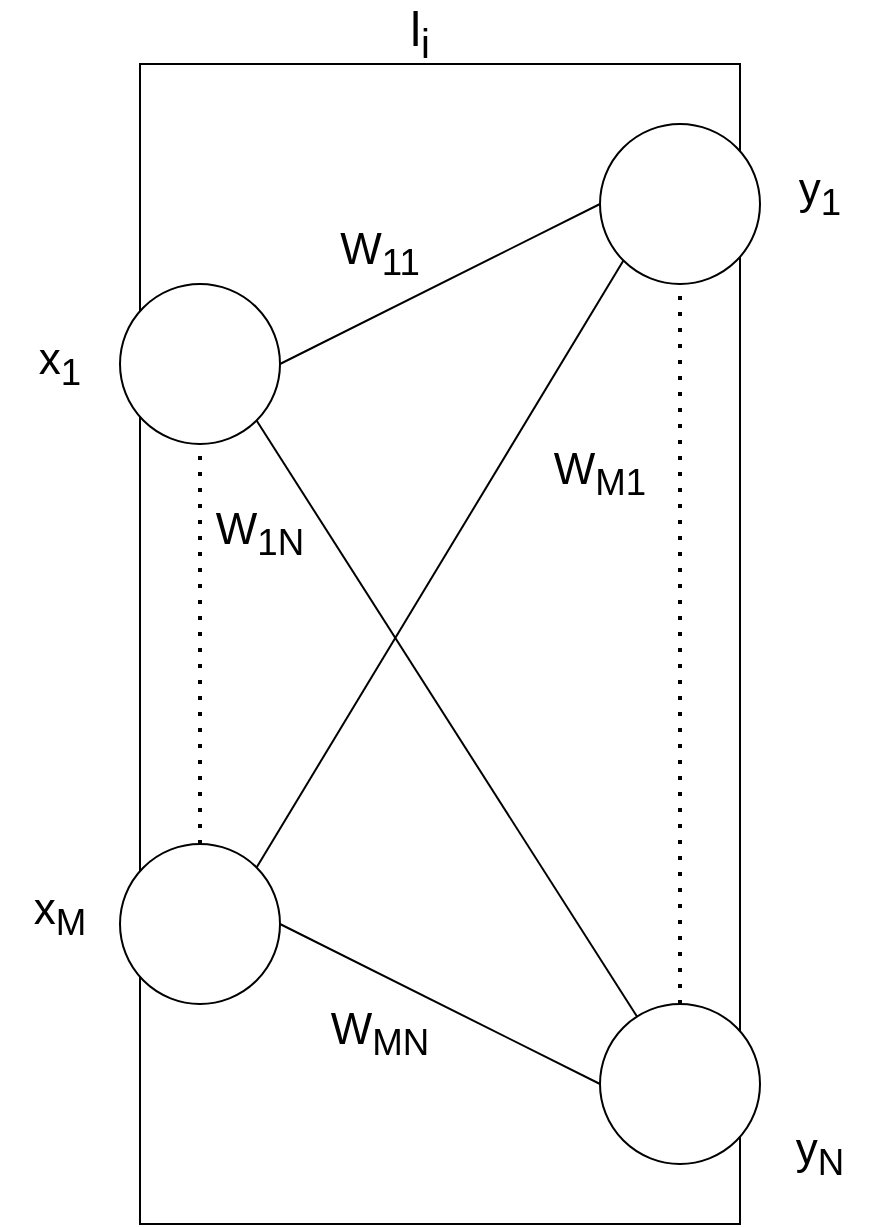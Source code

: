 <mxfile version="18.0.6" type="device" pages="5"><diagram id="LFa04qp_FiC6j4PVuj5S" name="linear-general"><mxGraphModel dx="1416" dy="877" grid="1" gridSize="10" guides="1" tooltips="1" connect="1" arrows="1" fold="1" page="1" pageScale="1" pageWidth="850" pageHeight="1100" math="0" shadow="0"><root><mxCell id="0"/><mxCell id="1" parent="0"/><mxCell id="bsgYcrmTWuUT4IXLjPHm-1" value="" style="rounded=0;whiteSpace=wrap;html=1;" parent="1" vertex="1"><mxGeometry x="210" y="50" width="300" height="580" as="geometry"/></mxCell><mxCell id="OtNhD646ooQ9BMrGXasN-1" value="" style="ellipse;whiteSpace=wrap;html=1;aspect=fixed;" parent="1" vertex="1"><mxGeometry x="200" y="160" width="80" height="80" as="geometry"/></mxCell><mxCell id="OtNhD646ooQ9BMrGXasN-2" value="" style="ellipse;whiteSpace=wrap;html=1;aspect=fixed;" parent="1" vertex="1"><mxGeometry x="200" y="440" width="80" height="80" as="geometry"/></mxCell><mxCell id="OtNhD646ooQ9BMrGXasN-3" value="" style="endArrow=none;dashed=1;html=1;dashPattern=1 3;strokeWidth=2;rounded=0;exitX=0.5;exitY=0;exitDx=0;exitDy=0;entryX=0.5;entryY=1;entryDx=0;entryDy=0;" parent="1" source="OtNhD646ooQ9BMrGXasN-2" target="OtNhD646ooQ9BMrGXasN-1" edge="1"><mxGeometry width="50" height="50" relative="1" as="geometry"><mxPoint x="400" y="440" as="sourcePoint"/><mxPoint x="450" y="390" as="targetPoint"/></mxGeometry></mxCell><mxCell id="OtNhD646ooQ9BMrGXasN-4" value="" style="ellipse;whiteSpace=wrap;html=1;aspect=fixed;" parent="1" vertex="1"><mxGeometry x="440" y="80" width="80" height="80" as="geometry"/></mxCell><mxCell id="OtNhD646ooQ9BMrGXasN-5" value="" style="ellipse;whiteSpace=wrap;html=1;aspect=fixed;" parent="1" vertex="1"><mxGeometry x="440" y="520" width="80" height="80" as="geometry"/></mxCell><mxCell id="OtNhD646ooQ9BMrGXasN-7" value="" style="endArrow=none;html=1;rounded=0;exitX=1;exitY=0.5;exitDx=0;exitDy=0;entryX=0;entryY=0.5;entryDx=0;entryDy=0;" parent="1" source="OtNhD646ooQ9BMrGXasN-2" target="OtNhD646ooQ9BMrGXasN-5" edge="1"><mxGeometry width="50" height="50" relative="1" as="geometry"><mxPoint x="400" y="440" as="sourcePoint"/><mxPoint x="450" y="390" as="targetPoint"/></mxGeometry></mxCell><mxCell id="OtNhD646ooQ9BMrGXasN-8" value="" style="endArrow=none;html=1;rounded=0;exitX=1;exitY=0.5;exitDx=0;exitDy=0;entryX=0;entryY=0.5;entryDx=0;entryDy=0;" parent="1" source="OtNhD646ooQ9BMrGXasN-1" target="OtNhD646ooQ9BMrGXasN-4" edge="1"><mxGeometry width="50" height="50" relative="1" as="geometry"><mxPoint x="400" y="440" as="sourcePoint"/><mxPoint x="450" y="390" as="targetPoint"/></mxGeometry></mxCell><mxCell id="OtNhD646ooQ9BMrGXasN-9" value="" style="endArrow=none;dashed=1;html=1;dashPattern=1 3;strokeWidth=2;rounded=0;entryX=0.5;entryY=1;entryDx=0;entryDy=0;" parent="1" source="OtNhD646ooQ9BMrGXasN-5" target="OtNhD646ooQ9BMrGXasN-4" edge="1"><mxGeometry width="50" height="50" relative="1" as="geometry"><mxPoint x="400" y="440" as="sourcePoint"/><mxPoint x="450" y="390" as="targetPoint"/></mxGeometry></mxCell><mxCell id="OtNhD646ooQ9BMrGXasN-10" value="" style="endArrow=none;html=1;rounded=0;exitX=1;exitY=1;exitDx=0;exitDy=0;" parent="1" source="OtNhD646ooQ9BMrGXasN-1" target="OtNhD646ooQ9BMrGXasN-5" edge="1"><mxGeometry width="50" height="50" relative="1" as="geometry"><mxPoint x="400" y="440" as="sourcePoint"/><mxPoint x="450" y="390" as="targetPoint"/></mxGeometry></mxCell><mxCell id="OtNhD646ooQ9BMrGXasN-11" value="" style="endArrow=none;html=1;rounded=0;exitX=1;exitY=0;exitDx=0;exitDy=0;entryX=0;entryY=1;entryDx=0;entryDy=0;" parent="1" source="OtNhD646ooQ9BMrGXasN-2" target="OtNhD646ooQ9BMrGXasN-4" edge="1"><mxGeometry width="50" height="50" relative="1" as="geometry"><mxPoint x="400" y="440" as="sourcePoint"/><mxPoint x="450" y="390" as="targetPoint"/></mxGeometry></mxCell><mxCell id="OtNhD646ooQ9BMrGXasN-12" value="&lt;font style=&quot;font-size: 22px;&quot;&gt;x&lt;sub&gt;M&lt;/sub&gt;&lt;/font&gt;" style="text;html=1;strokeColor=none;fillColor=none;align=center;verticalAlign=middle;whiteSpace=wrap;rounded=0;" parent="1" vertex="1"><mxGeometry x="140" y="460" width="60" height="30" as="geometry"/></mxCell><mxCell id="OtNhD646ooQ9BMrGXasN-13" value="&lt;font style=&quot;font-size: 22px;&quot;&gt;x&lt;sub&gt;1&lt;/sub&gt;&lt;/font&gt;" style="text;html=1;strokeColor=none;fillColor=none;align=center;verticalAlign=middle;whiteSpace=wrap;rounded=0;" parent="1" vertex="1"><mxGeometry x="140" y="185" width="60" height="30" as="geometry"/></mxCell><mxCell id="OtNhD646ooQ9BMrGXasN-14" value="&lt;font style=&quot;font-size: 22px;&quot;&gt;y&lt;sub&gt;1&lt;/sub&gt;&lt;/font&gt;" style="text;html=1;strokeColor=none;fillColor=none;align=center;verticalAlign=middle;whiteSpace=wrap;rounded=0;" parent="1" vertex="1"><mxGeometry x="520" y="100" width="60" height="30" as="geometry"/></mxCell><mxCell id="OtNhD646ooQ9BMrGXasN-15" value="&lt;font style=&quot;font-size: 22px;&quot;&gt;y&lt;sub&gt;N&lt;/sub&gt;&lt;/font&gt;" style="text;html=1;strokeColor=none;fillColor=none;align=center;verticalAlign=middle;whiteSpace=wrap;rounded=0;" parent="1" vertex="1"><mxGeometry x="520" y="580" width="60" height="30" as="geometry"/></mxCell><mxCell id="bsgYcrmTWuUT4IXLjPHm-2" value="&lt;font style=&quot;font-size: 24px;&quot;&gt;l&lt;sub&gt;i&lt;/sub&gt;&lt;/font&gt;" style="text;html=1;strokeColor=none;fillColor=none;align=center;verticalAlign=middle;whiteSpace=wrap;rounded=0;" parent="1" vertex="1"><mxGeometry x="320" y="20" width="60" height="30" as="geometry"/></mxCell><mxCell id="ri82qVE9AKZJJOz7OBq7-1" value="W&lt;sub&gt;11&lt;/sub&gt;" style="text;html=1;strokeColor=none;fillColor=none;align=center;verticalAlign=middle;whiteSpace=wrap;rounded=0;fontSize=22;" parent="1" vertex="1"><mxGeometry x="300" y="130" width="60" height="30" as="geometry"/></mxCell><mxCell id="ri82qVE9AKZJJOz7OBq7-2" value="W&lt;sub&gt;1N&lt;/sub&gt;" style="text;html=1;strokeColor=none;fillColor=none;align=center;verticalAlign=middle;whiteSpace=wrap;rounded=0;fontSize=22;" parent="1" vertex="1"><mxGeometry x="240" y="270" width="60" height="30" as="geometry"/></mxCell><mxCell id="ri82qVE9AKZJJOz7OBq7-3" value="W&lt;sub&gt;M1&lt;/sub&gt;" style="text;html=1;strokeColor=none;fillColor=none;align=center;verticalAlign=middle;whiteSpace=wrap;rounded=0;fontSize=22;" parent="1" vertex="1"><mxGeometry x="410" y="240" width="60" height="30" as="geometry"/></mxCell><mxCell id="ri82qVE9AKZJJOz7OBq7-4" value="W&lt;sub&gt;MN&lt;/sub&gt;" style="text;html=1;strokeColor=none;fillColor=none;align=center;verticalAlign=middle;whiteSpace=wrap;rounded=0;fontSize=22;" parent="1" vertex="1"><mxGeometry x="300" y="520" width="60" height="30" as="geometry"/></mxCell></root></mxGraphModel></diagram><diagram id="xBdJbeBLTYDpZyS7-MKE" name="linear-example"><mxGraphModel dx="1416" dy="877" grid="1" gridSize="10" guides="1" tooltips="1" connect="1" arrows="1" fold="1" page="1" pageScale="1" pageWidth="850" pageHeight="1100" math="0" shadow="0"><root><mxCell id="0"/><mxCell id="1" parent="0"/><mxCell id="CKGp4lFd0P3UQgF9lzMI-1" value="" style="rounded=0;whiteSpace=wrap;html=1;" parent="1" vertex="1"><mxGeometry x="210" y="50" width="300" height="580" as="geometry"/></mxCell><mxCell id="CKGp4lFd0P3UQgF9lzMI-2" value="" style="ellipse;whiteSpace=wrap;html=1;aspect=fixed;" parent="1" vertex="1"><mxGeometry x="200" y="160" width="80" height="80" as="geometry"/></mxCell><mxCell id="CKGp4lFd0P3UQgF9lzMI-3" value="" style="ellipse;whiteSpace=wrap;html=1;aspect=fixed;" parent="1" vertex="1"><mxGeometry x="200" y="440" width="80" height="80" as="geometry"/></mxCell><mxCell id="CKGp4lFd0P3UQgF9lzMI-5" value="" style="ellipse;whiteSpace=wrap;html=1;aspect=fixed;" parent="1" vertex="1"><mxGeometry x="440" y="80" width="80" height="80" as="geometry"/></mxCell><mxCell id="CKGp4lFd0P3UQgF9lzMI-6" value="" style="ellipse;whiteSpace=wrap;html=1;aspect=fixed;" parent="1" vertex="1"><mxGeometry x="440" y="520" width="80" height="80" as="geometry"/></mxCell><mxCell id="CKGp4lFd0P3UQgF9lzMI-7" value="" style="endArrow=none;html=1;rounded=0;exitX=1;exitY=0.5;exitDx=0;exitDy=0;entryX=0;entryY=0.5;entryDx=0;entryDy=0;" parent="1" source="CKGp4lFd0P3UQgF9lzMI-3" target="CKGp4lFd0P3UQgF9lzMI-6" edge="1"><mxGeometry width="50" height="50" relative="1" as="geometry"><mxPoint x="400" y="440" as="sourcePoint"/><mxPoint x="450" y="390" as="targetPoint"/></mxGeometry></mxCell><mxCell id="CKGp4lFd0P3UQgF9lzMI-8" value="" style="endArrow=none;html=1;rounded=0;exitX=1;exitY=0.5;exitDx=0;exitDy=0;entryX=0;entryY=0.5;entryDx=0;entryDy=0;" parent="1" source="CKGp4lFd0P3UQgF9lzMI-2" target="CKGp4lFd0P3UQgF9lzMI-5" edge="1"><mxGeometry width="50" height="50" relative="1" as="geometry"><mxPoint x="400" y="440" as="sourcePoint"/><mxPoint x="450" y="390" as="targetPoint"/></mxGeometry></mxCell><mxCell id="CKGp4lFd0P3UQgF9lzMI-10" value="" style="endArrow=none;html=1;rounded=0;exitX=1;exitY=1;exitDx=0;exitDy=0;" parent="1" source="CKGp4lFd0P3UQgF9lzMI-2" target="CKGp4lFd0P3UQgF9lzMI-6" edge="1"><mxGeometry width="50" height="50" relative="1" as="geometry"><mxPoint x="400" y="440" as="sourcePoint"/><mxPoint x="450" y="390" as="targetPoint"/></mxGeometry></mxCell><mxCell id="CKGp4lFd0P3UQgF9lzMI-11" value="" style="endArrow=none;html=1;rounded=0;exitX=1;exitY=0;exitDx=0;exitDy=0;entryX=0;entryY=1;entryDx=0;entryDy=0;" parent="1" source="CKGp4lFd0P3UQgF9lzMI-3" target="CKGp4lFd0P3UQgF9lzMI-5" edge="1"><mxGeometry width="50" height="50" relative="1" as="geometry"><mxPoint x="400" y="440" as="sourcePoint"/><mxPoint x="450" y="390" as="targetPoint"/></mxGeometry></mxCell><mxCell id="CKGp4lFd0P3UQgF9lzMI-12" value="&lt;font style=&quot;font-size: 22px;&quot;&gt;x&lt;sub&gt;3&lt;/sub&gt;&lt;/font&gt;" style="text;html=1;strokeColor=none;fillColor=none;align=center;verticalAlign=middle;whiteSpace=wrap;rounded=0;" parent="1" vertex="1"><mxGeometry x="140" y="460" width="60" height="30" as="geometry"/></mxCell><mxCell id="CKGp4lFd0P3UQgF9lzMI-13" value="&lt;font style=&quot;font-size: 22px;&quot;&gt;x&lt;sub&gt;1&lt;/sub&gt;&lt;/font&gt;" style="text;html=1;strokeColor=none;fillColor=none;align=center;verticalAlign=middle;whiteSpace=wrap;rounded=0;" parent="1" vertex="1"><mxGeometry x="140" y="185" width="60" height="30" as="geometry"/></mxCell><mxCell id="CKGp4lFd0P3UQgF9lzMI-14" value="&lt;font style=&quot;font-size: 22px;&quot;&gt;y&lt;sub&gt;1&lt;/sub&gt;&lt;/font&gt;" style="text;html=1;strokeColor=none;fillColor=none;align=center;verticalAlign=middle;whiteSpace=wrap;rounded=0;" parent="1" vertex="1"><mxGeometry x="520" y="100" width="60" height="30" as="geometry"/></mxCell><mxCell id="CKGp4lFd0P3UQgF9lzMI-15" value="&lt;font style=&quot;font-size: 22px;&quot;&gt;y&lt;sub&gt;4&lt;/sub&gt;&lt;/font&gt;" style="text;html=1;strokeColor=none;fillColor=none;align=center;verticalAlign=middle;whiteSpace=wrap;rounded=0;" parent="1" vertex="1"><mxGeometry x="520" y="540" width="60" height="30" as="geometry"/></mxCell><mxCell id="CKGp4lFd0P3UQgF9lzMI-16" value="&lt;font style=&quot;font-size: 24px;&quot;&gt;l&lt;sub&gt;i&lt;/sub&gt;&lt;/font&gt;" style="text;html=1;strokeColor=none;fillColor=none;align=center;verticalAlign=middle;whiteSpace=wrap;rounded=0;" parent="1" vertex="1"><mxGeometry x="320" y="20" width="60" height="30" as="geometry"/></mxCell><mxCell id="CKGp4lFd0P3UQgF9lzMI-17" value="" style="ellipse;whiteSpace=wrap;html=1;aspect=fixed;" parent="1" vertex="1"><mxGeometry x="440" y="230" width="80" height="80" as="geometry"/></mxCell><mxCell id="CKGp4lFd0P3UQgF9lzMI-18" value="" style="ellipse;whiteSpace=wrap;html=1;aspect=fixed;" parent="1" vertex="1"><mxGeometry x="440" y="380" width="80" height="80" as="geometry"/></mxCell><mxCell id="CKGp4lFd0P3UQgF9lzMI-19" value="" style="ellipse;whiteSpace=wrap;html=1;aspect=fixed;" parent="1" vertex="1"><mxGeometry x="200" y="300" width="80" height="80" as="geometry"/></mxCell><mxCell id="CKGp4lFd0P3UQgF9lzMI-20" value="" style="endArrow=none;html=1;rounded=0;entryX=0;entryY=0.5;entryDx=0;entryDy=0;exitX=0.963;exitY=0.688;exitDx=0;exitDy=0;exitPerimeter=0;" parent="1" source="CKGp4lFd0P3UQgF9lzMI-2" target="CKGp4lFd0P3UQgF9lzMI-18" edge="1"><mxGeometry width="50" height="50" relative="1" as="geometry"><mxPoint x="620" y="380" as="sourcePoint"/><mxPoint x="468.499" y="536.27" as="targetPoint"/></mxGeometry></mxCell><mxCell id="CKGp4lFd0P3UQgF9lzMI-21" value="" style="endArrow=none;html=1;rounded=0;entryX=0.05;entryY=0.3;entryDx=0;entryDy=0;exitX=1.013;exitY=0.638;exitDx=0;exitDy=0;exitPerimeter=0;entryPerimeter=0;" parent="1" source="CKGp4lFd0P3UQgF9lzMI-2" target="CKGp4lFd0P3UQgF9lzMI-17" edge="1"><mxGeometry width="50" height="50" relative="1" as="geometry"><mxPoint x="287.04" y="225.04" as="sourcePoint"/><mxPoint x="450" y="430" as="targetPoint"/></mxGeometry></mxCell><mxCell id="CKGp4lFd0P3UQgF9lzMI-23" value="" style="endArrow=none;html=1;rounded=0;fontSize=22;exitX=0.938;exitY=0.225;exitDx=0;exitDy=0;exitPerimeter=0;entryX=0;entryY=0.5;entryDx=0;entryDy=0;" parent="1" source="CKGp4lFd0P3UQgF9lzMI-19" target="CKGp4lFd0P3UQgF9lzMI-17" edge="1"><mxGeometry width="50" height="50" relative="1" as="geometry"><mxPoint x="400" y="470" as="sourcePoint"/><mxPoint x="450" y="420" as="targetPoint"/></mxGeometry></mxCell><mxCell id="CKGp4lFd0P3UQgF9lzMI-24" value="" style="endArrow=none;html=1;rounded=0;fontSize=22;exitX=0.788;exitY=0.063;exitDx=0;exitDy=0;exitPerimeter=0;entryX=0.013;entryY=0.725;entryDx=0;entryDy=0;entryPerimeter=0;" parent="1" source="CKGp4lFd0P3UQgF9lzMI-19" target="CKGp4lFd0P3UQgF9lzMI-5" edge="1"><mxGeometry width="50" height="50" relative="1" as="geometry"><mxPoint x="400" y="470" as="sourcePoint"/><mxPoint x="450" y="420" as="targetPoint"/></mxGeometry></mxCell><mxCell id="CKGp4lFd0P3UQgF9lzMI-25" value="" style="endArrow=none;html=1;rounded=0;fontSize=22;exitX=0.983;exitY=0.567;exitDx=0;exitDy=0;exitPerimeter=0;entryX=0.015;entryY=0.625;entryDx=0;entryDy=0;entryPerimeter=0;" parent="1" source="CKGp4lFd0P3UQgF9lzMI-19" target="CKGp4lFd0P3UQgF9lzMI-18" edge="1"><mxGeometry width="50" height="50" relative="1" as="geometry"><mxPoint x="420" y="340" as="sourcePoint"/><mxPoint x="470" y="290" as="targetPoint"/></mxGeometry></mxCell><mxCell id="CKGp4lFd0P3UQgF9lzMI-26" value="" style="endArrow=none;html=1;rounded=0;fontSize=22;exitX=1;exitY=1;exitDx=0;exitDy=0;entryX=0;entryY=0;entryDx=0;entryDy=0;" parent="1" source="CKGp4lFd0P3UQgF9lzMI-19" target="CKGp4lFd0P3UQgF9lzMI-6" edge="1"><mxGeometry width="50" height="50" relative="1" as="geometry"><mxPoint x="420" y="380" as="sourcePoint"/><mxPoint x="470" y="330" as="targetPoint"/></mxGeometry></mxCell><mxCell id="CKGp4lFd0P3UQgF9lzMI-27" value="" style="endArrow=none;html=1;rounded=0;fontSize=22;exitX=0.912;exitY=0.228;exitDx=0;exitDy=0;exitPerimeter=0;entryX=0.04;entryY=0.718;entryDx=0;entryDy=0;entryPerimeter=0;" parent="1" source="CKGp4lFd0P3UQgF9lzMI-3" target="CKGp4lFd0P3UQgF9lzMI-17" edge="1"><mxGeometry width="50" height="50" relative="1" as="geometry"><mxPoint x="420" y="380" as="sourcePoint"/><mxPoint x="470" y="330" as="targetPoint"/></mxGeometry></mxCell><mxCell id="CKGp4lFd0P3UQgF9lzMI-28" value="" style="endArrow=none;html=1;rounded=0;fontSize=22;exitX=0.976;exitY=0.362;exitDx=0;exitDy=0;exitPerimeter=0;entryX=0.053;entryY=0.76;entryDx=0;entryDy=0;entryPerimeter=0;" parent="1" source="CKGp4lFd0P3UQgF9lzMI-3" target="CKGp4lFd0P3UQgF9lzMI-18" edge="1"><mxGeometry width="50" height="50" relative="1" as="geometry"><mxPoint x="420" y="380" as="sourcePoint"/><mxPoint x="470" y="330" as="targetPoint"/></mxGeometry></mxCell><mxCell id="I3aUMYhnHxq_7zZLctxS-1" value="&lt;font style=&quot;font-size: 22px;&quot;&gt;x&lt;sub&gt;2&lt;/sub&gt;&lt;/font&gt;" style="text;html=1;strokeColor=none;fillColor=none;align=center;verticalAlign=middle;whiteSpace=wrap;rounded=0;" parent="1" vertex="1"><mxGeometry x="140" y="325" width="60" height="30" as="geometry"/></mxCell><mxCell id="I3aUMYhnHxq_7zZLctxS-2" value="&lt;font style=&quot;font-size: 22px;&quot;&gt;y&lt;sub&gt;2&lt;/sub&gt;&lt;/font&gt;" style="text;html=1;strokeColor=none;fillColor=none;align=center;verticalAlign=middle;whiteSpace=wrap;rounded=0;" parent="1" vertex="1"><mxGeometry x="520" y="255" width="60" height="30" as="geometry"/></mxCell><mxCell id="I3aUMYhnHxq_7zZLctxS-3" value="&lt;font style=&quot;font-size: 22px;&quot;&gt;y&lt;sub&gt;3&lt;/sub&gt;&lt;/font&gt;" style="text;html=1;strokeColor=none;fillColor=none;align=center;verticalAlign=middle;whiteSpace=wrap;rounded=0;" parent="1" vertex="1"><mxGeometry x="520" y="405" width="60" height="30" as="geometry"/></mxCell><mxCell id="x5yVaCF5Wi4T_wHSO71P-1" value="W&lt;sub&gt;11&lt;/sub&gt;" style="text;html=1;strokeColor=none;fillColor=none;align=center;verticalAlign=middle;whiteSpace=wrap;rounded=0;fontSize=22;" parent="1" vertex="1"><mxGeometry x="310" y="120" width="60" height="30" as="geometry"/></mxCell><mxCell id="x5yVaCF5Wi4T_wHSO71P-2" value="W&lt;sub&gt;34&lt;/sub&gt;" style="text;html=1;strokeColor=none;fillColor=none;align=center;verticalAlign=middle;whiteSpace=wrap;rounded=0;fontSize=22;" parent="1" vertex="1"><mxGeometry x="320" y="530" width="60" height="30" as="geometry"/></mxCell></root></mxGraphModel></diagram><diagram id="w5P0BsvokaipCuIWrYzS" name="nn-example"><mxGraphModel dx="914" dy="566" grid="1" gridSize="10" guides="1" tooltips="1" connect="1" arrows="1" fold="1" page="1" pageScale="1" pageWidth="850" pageHeight="1100" math="0" shadow="0"><root><mxCell id="0"/><mxCell id="1" parent="0"/><mxCell id="ajLLxD9feibXCectwOvf-33" style="edgeStyle=orthogonalEdgeStyle;rounded=0;orthogonalLoop=1;jettySize=auto;html=1;entryX=0;entryY=0.5;entryDx=0;entryDy=0;" edge="1" parent="1" source="ajLLxD9feibXCectwOvf-4" target="ajLLxD9feibXCectwOvf-8"><mxGeometry relative="1" as="geometry"/></mxCell><mxCell id="ajLLxD9feibXCectwOvf-4" value="" style="rounded=0;whiteSpace=wrap;html=1;" vertex="1" parent="1"><mxGeometry x="160" y="200" width="40" height="170" as="geometry"/></mxCell><mxCell id="ajLLxD9feibXCectwOvf-34" style="edgeStyle=orthogonalEdgeStyle;rounded=0;orthogonalLoop=1;jettySize=auto;html=1;" edge="1" parent="1" source="ajLLxD9feibXCectwOvf-8"><mxGeometry relative="1" as="geometry"><mxPoint x="330" y="285.0" as="targetPoint"/></mxGeometry></mxCell><mxCell id="ajLLxD9feibXCectwOvf-8" value="" style="rounded=0;whiteSpace=wrap;html=1;" vertex="1" parent="1"><mxGeometry x="250" y="200" width="40" height="170" as="geometry"/></mxCell><mxCell id="ajLLxD9feibXCectwOvf-29" value="l&lt;sub&gt;1&lt;/sub&gt;" style="text;html=1;strokeColor=none;fillColor=none;align=center;verticalAlign=middle;whiteSpace=wrap;rounded=0;" vertex="1" parent="1"><mxGeometry x="150" y="160" width="60" height="30" as="geometry"/></mxCell><mxCell id="ajLLxD9feibXCectwOvf-30" value="l&lt;span style=&quot;font-size: 10px;&quot;&gt;2&lt;/span&gt;" style="text;html=1;strokeColor=none;fillColor=none;align=center;verticalAlign=middle;whiteSpace=wrap;rounded=0;" vertex="1" parent="1"><mxGeometry x="240" y="160" width="60" height="30" as="geometry"/></mxCell><mxCell id="ajLLxD9feibXCectwOvf-32" style="edgeStyle=orthogonalEdgeStyle;rounded=0;orthogonalLoop=1;jettySize=auto;html=1;entryX=0;entryY=0.397;entryDx=0;entryDy=0;entryPerimeter=0;" edge="1" parent="1" source="ajLLxD9feibXCectwOvf-31"><mxGeometry relative="1" as="geometry"><mxPoint x="160" y="284.83" as="targetPoint"/></mxGeometry></mxCell><mxCell id="ajLLxD9feibXCectwOvf-31" value="Input&lt;br&gt;&lt;b&gt;x&lt;/b&gt;" style="text;html=1;strokeColor=none;fillColor=none;align=center;verticalAlign=middle;whiteSpace=wrap;rounded=0;" vertex="1" parent="1"><mxGeometry x="40" y="270" width="60" height="30" as="geometry"/></mxCell><mxCell id="ajLLxD9feibXCectwOvf-35" value="Output&lt;br&gt;&lt;b&gt;y&lt;/b&gt;" style="text;html=1;strokeColor=none;fillColor=none;align=center;verticalAlign=middle;whiteSpace=wrap;rounded=0;" vertex="1" parent="1"><mxGeometry x="330" y="270" width="60" height="30" as="geometry"/></mxCell><mxCell id="ajLLxD9feibXCectwOvf-36" value="act" style="text;html=1;strokeColor=none;fillColor=none;align=center;verticalAlign=middle;whiteSpace=wrap;rounded=0;" vertex="1" parent="1"><mxGeometry x="190" y="260" width="60" height="30" as="geometry"/></mxCell><mxCell id="ajLLxD9feibXCectwOvf-37" value="act" style="text;html=1;strokeColor=none;fillColor=none;align=center;verticalAlign=middle;whiteSpace=wrap;rounded=0;" vertex="1" parent="1"><mxGeometry x="280" y="260" width="60" height="30" as="geometry"/></mxCell></root></mxGraphModel></diagram><diagram id="mAPwytGWSB9yEfRY0696" name="linear-propagation"><mxGraphModel dx="1416" dy="877" grid="1" gridSize="10" guides="1" tooltips="1" connect="1" arrows="1" fold="1" page="1" pageScale="1" pageWidth="850" pageHeight="1100" math="0" shadow="0"><root><mxCell id="0"/><mxCell id="1" parent="0"/><mxCell id="YW5VxbbH8KBdZwlEDXpz-1" value="" style="rounded=0;whiteSpace=wrap;html=1;" vertex="1" parent="1"><mxGeometry x="210" y="50" width="300" height="580" as="geometry"/></mxCell><mxCell id="YW5VxbbH8KBdZwlEDXpz-2" value="" style="ellipse;whiteSpace=wrap;html=1;aspect=fixed;" vertex="1" parent="1"><mxGeometry x="200" y="160" width="80" height="80" as="geometry"/></mxCell><mxCell id="YW5VxbbH8KBdZwlEDXpz-3" value="" style="ellipse;whiteSpace=wrap;html=1;aspect=fixed;" vertex="1" parent="1"><mxGeometry x="200" y="440" width="80" height="80" as="geometry"/></mxCell><mxCell id="YW5VxbbH8KBdZwlEDXpz-4" value="" style="ellipse;whiteSpace=wrap;html=1;aspect=fixed;" vertex="1" parent="1"><mxGeometry x="440" y="80" width="80" height="80" as="geometry"/></mxCell><mxCell id="YW5VxbbH8KBdZwlEDXpz-5" value="" style="ellipse;whiteSpace=wrap;html=1;aspect=fixed;" vertex="1" parent="1"><mxGeometry x="440" y="520" width="80" height="80" as="geometry"/></mxCell><mxCell id="YW5VxbbH8KBdZwlEDXpz-6" value="" style="endArrow=none;html=1;rounded=0;exitX=1;exitY=0.5;exitDx=0;exitDy=0;entryX=0;entryY=0.5;entryDx=0;entryDy=0;" edge="1" parent="1" source="YW5VxbbH8KBdZwlEDXpz-3" target="YW5VxbbH8KBdZwlEDXpz-5"><mxGeometry width="50" height="50" relative="1" as="geometry"><mxPoint x="400" y="440" as="sourcePoint"/><mxPoint x="450" y="390" as="targetPoint"/></mxGeometry></mxCell><mxCell id="YW5VxbbH8KBdZwlEDXpz-7" value="" style="endArrow=none;html=1;rounded=0;exitX=1;exitY=0.5;exitDx=0;exitDy=0;entryX=0;entryY=0.5;entryDx=0;entryDy=0;strokeWidth=3;" edge="1" parent="1" source="YW5VxbbH8KBdZwlEDXpz-2" target="YW5VxbbH8KBdZwlEDXpz-4"><mxGeometry width="50" height="50" relative="1" as="geometry"><mxPoint x="400" y="440" as="sourcePoint"/><mxPoint x="450" y="390" as="targetPoint"/></mxGeometry></mxCell><mxCell id="YW5VxbbH8KBdZwlEDXpz-8" value="" style="endArrow=none;html=1;rounded=0;exitX=1;exitY=1;exitDx=0;exitDy=0;" edge="1" parent="1" source="YW5VxbbH8KBdZwlEDXpz-2" target="YW5VxbbH8KBdZwlEDXpz-5"><mxGeometry width="50" height="50" relative="1" as="geometry"><mxPoint x="400" y="440" as="sourcePoint"/><mxPoint x="450" y="390" as="targetPoint"/></mxGeometry></mxCell><mxCell id="YW5VxbbH8KBdZwlEDXpz-9" value="" style="endArrow=none;html=1;rounded=0;exitX=1;exitY=0;exitDx=0;exitDy=0;entryX=0;entryY=1;entryDx=0;entryDy=0;strokeWidth=3;" edge="1" parent="1" source="YW5VxbbH8KBdZwlEDXpz-3" target="YW5VxbbH8KBdZwlEDXpz-4"><mxGeometry width="50" height="50" relative="1" as="geometry"><mxPoint x="400" y="440" as="sourcePoint"/><mxPoint x="450" y="390" as="targetPoint"/></mxGeometry></mxCell><mxCell id="YW5VxbbH8KBdZwlEDXpz-10" value="&lt;font style=&quot;font-size: 22px;&quot;&gt;x&lt;sub&gt;3&lt;/sub&gt;&lt;/font&gt;" style="text;html=1;strokeColor=none;fillColor=none;align=center;verticalAlign=middle;whiteSpace=wrap;rounded=0;" vertex="1" parent="1"><mxGeometry x="140" y="460" width="60" height="30" as="geometry"/></mxCell><mxCell id="YW5VxbbH8KBdZwlEDXpz-11" value="&lt;font style=&quot;font-size: 22px;&quot;&gt;x&lt;sub&gt;1&lt;/sub&gt;&lt;/font&gt;" style="text;html=1;strokeColor=none;fillColor=none;align=center;verticalAlign=middle;whiteSpace=wrap;rounded=0;" vertex="1" parent="1"><mxGeometry x="140" y="185" width="60" height="30" as="geometry"/></mxCell><mxCell id="YW5VxbbH8KBdZwlEDXpz-12" value="&lt;div style=&quot;&quot;&gt;&lt;span style=&quot;font-size: 22px; background-color: initial;&quot;&gt;y&lt;/span&gt;&lt;sub style=&quot;background-color: initial;&quot;&gt;1&lt;/sub&gt;&lt;span style=&quot;font-size: 22px; background-color: initial;&quot;&gt;&amp;nbsp;= x&lt;sub&gt;1&lt;/sub&gt;&amp;nbsp;* w&lt;sub&gt;11&lt;/sub&gt;&amp;nbsp;+&amp;nbsp;&lt;/span&gt;&lt;/div&gt;&lt;div style=&quot;&quot;&gt;&lt;span style=&quot;font-size: 22px; background-color: initial;&quot;&gt;&amp;nbsp; &amp;nbsp; &amp;nbsp; &amp;nbsp;x&lt;sub&gt;2&lt;/sub&gt;&amp;nbsp;* w&lt;sub&gt;21&lt;/sub&gt;&amp;nbsp;+&lt;/span&gt;&lt;/div&gt;&lt;div style=&quot;&quot;&gt;&lt;span style=&quot;font-size: 22px; background-color: initial;&quot;&gt;&amp;nbsp; &amp;nbsp; &amp;nbsp; &amp;nbsp;x&lt;sub&gt;3 &lt;/sub&gt;* w&lt;sub&gt;31&lt;/sub&gt;&amp;nbsp;+&lt;/span&gt;&lt;/div&gt;&lt;div style=&quot;&quot;&gt;&lt;span style=&quot;font-size: 22px; background-color: initial;&quot;&gt;&amp;nbsp; &amp;nbsp; &amp;nbsp; &amp;nbsp;b&lt;sub&gt;1&lt;/sub&gt;&lt;/span&gt;&lt;/div&gt;" style="text;html=1;strokeColor=none;fillColor=none;align=left;verticalAlign=middle;whiteSpace=wrap;rounded=0;" vertex="1" parent="1"><mxGeometry x="530" y="70" width="240" height="140" as="geometry"/></mxCell><mxCell id="YW5VxbbH8KBdZwlEDXpz-13" value="&lt;font style=&quot;font-size: 22px;&quot;&gt;y&lt;sub&gt;4&lt;/sub&gt;&lt;/font&gt;" style="text;html=1;strokeColor=none;fillColor=none;align=center;verticalAlign=middle;whiteSpace=wrap;rounded=0;" vertex="1" parent="1"><mxGeometry x="520" y="540" width="60" height="30" as="geometry"/></mxCell><mxCell id="YW5VxbbH8KBdZwlEDXpz-14" value="&lt;font style=&quot;font-size: 24px;&quot;&gt;l&lt;sub&gt;i&lt;/sub&gt;&lt;/font&gt;" style="text;html=1;strokeColor=none;fillColor=none;align=center;verticalAlign=middle;whiteSpace=wrap;rounded=0;" vertex="1" parent="1"><mxGeometry x="320" y="20" width="60" height="30" as="geometry"/></mxCell><mxCell id="YW5VxbbH8KBdZwlEDXpz-15" value="" style="ellipse;whiteSpace=wrap;html=1;aspect=fixed;" vertex="1" parent="1"><mxGeometry x="440" y="230" width="80" height="80" as="geometry"/></mxCell><mxCell id="YW5VxbbH8KBdZwlEDXpz-16" value="" style="ellipse;whiteSpace=wrap;html=1;aspect=fixed;" vertex="1" parent="1"><mxGeometry x="440" y="380" width="80" height="80" as="geometry"/></mxCell><mxCell id="YW5VxbbH8KBdZwlEDXpz-17" value="" style="ellipse;whiteSpace=wrap;html=1;aspect=fixed;" vertex="1" parent="1"><mxGeometry x="200" y="300" width="80" height="80" as="geometry"/></mxCell><mxCell id="YW5VxbbH8KBdZwlEDXpz-18" value="" style="endArrow=none;html=1;rounded=0;entryX=0;entryY=0.5;entryDx=0;entryDy=0;exitX=0.963;exitY=0.688;exitDx=0;exitDy=0;exitPerimeter=0;" edge="1" parent="1" source="YW5VxbbH8KBdZwlEDXpz-2" target="YW5VxbbH8KBdZwlEDXpz-16"><mxGeometry width="50" height="50" relative="1" as="geometry"><mxPoint x="620" y="380" as="sourcePoint"/><mxPoint x="468.499" y="536.27" as="targetPoint"/></mxGeometry></mxCell><mxCell id="YW5VxbbH8KBdZwlEDXpz-19" value="" style="endArrow=none;html=1;rounded=0;entryX=0.05;entryY=0.3;entryDx=0;entryDy=0;exitX=1.013;exitY=0.638;exitDx=0;exitDy=0;exitPerimeter=0;entryPerimeter=0;" edge="1" parent="1" source="YW5VxbbH8KBdZwlEDXpz-2" target="YW5VxbbH8KBdZwlEDXpz-15"><mxGeometry width="50" height="50" relative="1" as="geometry"><mxPoint x="287.04" y="225.04" as="sourcePoint"/><mxPoint x="450" y="430" as="targetPoint"/></mxGeometry></mxCell><mxCell id="YW5VxbbH8KBdZwlEDXpz-20" value="" style="endArrow=none;html=1;rounded=0;fontSize=22;exitX=0.938;exitY=0.225;exitDx=0;exitDy=0;exitPerimeter=0;entryX=0;entryY=0.5;entryDx=0;entryDy=0;" edge="1" parent="1" source="YW5VxbbH8KBdZwlEDXpz-17" target="YW5VxbbH8KBdZwlEDXpz-15"><mxGeometry width="50" height="50" relative="1" as="geometry"><mxPoint x="400" y="470" as="sourcePoint"/><mxPoint x="450" y="420" as="targetPoint"/></mxGeometry></mxCell><mxCell id="YW5VxbbH8KBdZwlEDXpz-21" value="" style="endArrow=none;html=1;rounded=0;fontSize=22;exitX=0.788;exitY=0.063;exitDx=0;exitDy=0;exitPerimeter=0;entryX=0.013;entryY=0.725;entryDx=0;entryDy=0;entryPerimeter=0;strokeWidth=3;" edge="1" parent="1" source="YW5VxbbH8KBdZwlEDXpz-17" target="YW5VxbbH8KBdZwlEDXpz-4"><mxGeometry width="50" height="50" relative="1" as="geometry"><mxPoint x="400" y="470" as="sourcePoint"/><mxPoint x="450" y="420" as="targetPoint"/></mxGeometry></mxCell><mxCell id="YW5VxbbH8KBdZwlEDXpz-22" value="" style="endArrow=none;html=1;rounded=0;fontSize=22;exitX=0.983;exitY=0.567;exitDx=0;exitDy=0;exitPerimeter=0;entryX=0.015;entryY=0.625;entryDx=0;entryDy=0;entryPerimeter=0;" edge="1" parent="1" source="YW5VxbbH8KBdZwlEDXpz-17" target="YW5VxbbH8KBdZwlEDXpz-16"><mxGeometry width="50" height="50" relative="1" as="geometry"><mxPoint x="420" y="340" as="sourcePoint"/><mxPoint x="470" y="290" as="targetPoint"/></mxGeometry></mxCell><mxCell id="YW5VxbbH8KBdZwlEDXpz-23" value="" style="endArrow=none;html=1;rounded=0;fontSize=22;exitX=1;exitY=1;exitDx=0;exitDy=0;entryX=0;entryY=0;entryDx=0;entryDy=0;" edge="1" parent="1" source="YW5VxbbH8KBdZwlEDXpz-17" target="YW5VxbbH8KBdZwlEDXpz-5"><mxGeometry width="50" height="50" relative="1" as="geometry"><mxPoint x="420" y="380" as="sourcePoint"/><mxPoint x="470" y="330" as="targetPoint"/></mxGeometry></mxCell><mxCell id="YW5VxbbH8KBdZwlEDXpz-24" value="" style="endArrow=none;html=1;rounded=0;fontSize=22;exitX=0.912;exitY=0.228;exitDx=0;exitDy=0;exitPerimeter=0;entryX=0.04;entryY=0.718;entryDx=0;entryDy=0;entryPerimeter=0;" edge="1" parent="1" source="YW5VxbbH8KBdZwlEDXpz-3" target="YW5VxbbH8KBdZwlEDXpz-15"><mxGeometry width="50" height="50" relative="1" as="geometry"><mxPoint x="420" y="380" as="sourcePoint"/><mxPoint x="470" y="330" as="targetPoint"/></mxGeometry></mxCell><mxCell id="YW5VxbbH8KBdZwlEDXpz-25" value="" style="endArrow=none;html=1;rounded=0;fontSize=22;exitX=0.976;exitY=0.362;exitDx=0;exitDy=0;exitPerimeter=0;entryX=0.053;entryY=0.76;entryDx=0;entryDy=0;entryPerimeter=0;" edge="1" parent="1" source="YW5VxbbH8KBdZwlEDXpz-3" target="YW5VxbbH8KBdZwlEDXpz-16"><mxGeometry width="50" height="50" relative="1" as="geometry"><mxPoint x="420" y="380" as="sourcePoint"/><mxPoint x="470" y="330" as="targetPoint"/></mxGeometry></mxCell><mxCell id="YW5VxbbH8KBdZwlEDXpz-26" value="&lt;font style=&quot;font-size: 22px;&quot;&gt;x&lt;sub&gt;2&lt;/sub&gt;&lt;/font&gt;" style="text;html=1;strokeColor=none;fillColor=none;align=center;verticalAlign=middle;whiteSpace=wrap;rounded=0;" vertex="1" parent="1"><mxGeometry x="140" y="325" width="60" height="30" as="geometry"/></mxCell><mxCell id="YW5VxbbH8KBdZwlEDXpz-27" value="&lt;font style=&quot;font-size: 22px;&quot;&gt;y&lt;sub&gt;2&lt;/sub&gt;&lt;/font&gt;" style="text;html=1;strokeColor=none;fillColor=none;align=center;verticalAlign=middle;whiteSpace=wrap;rounded=0;" vertex="1" parent="1"><mxGeometry x="520" y="255" width="60" height="30" as="geometry"/></mxCell><mxCell id="YW5VxbbH8KBdZwlEDXpz-28" value="&lt;font style=&quot;font-size: 22px;&quot;&gt;y&lt;sub&gt;3&lt;/sub&gt;&lt;/font&gt;" style="text;html=1;strokeColor=none;fillColor=none;align=center;verticalAlign=middle;whiteSpace=wrap;rounded=0;" vertex="1" parent="1"><mxGeometry x="520" y="405" width="60" height="30" as="geometry"/></mxCell><mxCell id="YW5VxbbH8KBdZwlEDXpz-29" value="W&lt;sub&gt;11&lt;/sub&gt;" style="text;html=1;strokeColor=none;fillColor=none;align=center;verticalAlign=middle;whiteSpace=wrap;rounded=0;fontSize=22;" vertex="1" parent="1"><mxGeometry x="310" y="120" width="60" height="30" as="geometry"/></mxCell><mxCell id="YW5VxbbH8KBdZwlEDXpz-30" value="W&lt;sub&gt;34&lt;/sub&gt;" style="text;html=1;strokeColor=none;fillColor=none;align=center;verticalAlign=middle;whiteSpace=wrap;rounded=0;fontSize=22;" vertex="1" parent="1"><mxGeometry x="320" y="530" width="60" height="30" as="geometry"/></mxCell><mxCell id="YW5VxbbH8KBdZwlEDXpz-31" value="b&lt;sub&gt;1&lt;/sub&gt;" style="text;html=1;strokeColor=none;fillColor=none;align=center;verticalAlign=middle;whiteSpace=wrap;rounded=0;fontSize=22;" vertex="1" parent="1"><mxGeometry x="450" y="105" width="60" height="30" as="geometry"/></mxCell></root></mxGraphModel></diagram><diagram id="zRWCvvpXnA5E1wQpXgdk" name="vanishing-gradient"><mxGraphModel dx="1416" dy="877" grid="1" gridSize="10" guides="1" tooltips="1" connect="1" arrows="1" fold="1" page="1" pageScale="1" pageWidth="850" pageHeight="1100" math="0" shadow="0"><root><mxCell id="0"/><mxCell id="1" parent="0"/><mxCell id="kkwHCdG_kCksR3MbZCRy-1" value="" style="rounded=0;whiteSpace=wrap;html=1;" vertex="1" parent="1"><mxGeometry x="220" y="110" width="300" height="580" as="geometry"/></mxCell><mxCell id="kkwHCdG_kCksR3MbZCRy-2" value="" style="ellipse;whiteSpace=wrap;html=1;aspect=fixed;" vertex="1" parent="1"><mxGeometry x="210" y="220" width="80" height="80" as="geometry"/></mxCell><mxCell id="kkwHCdG_kCksR3MbZCRy-3" value="" style="ellipse;whiteSpace=wrap;html=1;aspect=fixed;" vertex="1" parent="1"><mxGeometry x="210" y="500" width="80" height="80" as="geometry"/></mxCell><mxCell id="kkwHCdG_kCksR3MbZCRy-4" value="" style="ellipse;whiteSpace=wrap;html=1;aspect=fixed;" vertex="1" parent="1"><mxGeometry x="450" y="140" width="80" height="80" as="geometry"/></mxCell><mxCell id="kkwHCdG_kCksR3MbZCRy-5" value="" style="ellipse;whiteSpace=wrap;html=1;aspect=fixed;" vertex="1" parent="1"><mxGeometry x="450" y="580" width="80" height="80" as="geometry"/></mxCell><mxCell id="kkwHCdG_kCksR3MbZCRy-6" value="" style="endArrow=none;html=1;rounded=0;exitX=1;exitY=0.5;exitDx=0;exitDy=0;entryX=0;entryY=0.5;entryDx=0;entryDy=0;" edge="1" parent="1" source="kkwHCdG_kCksR3MbZCRy-3" target="kkwHCdG_kCksR3MbZCRy-5"><mxGeometry width="50" height="50" relative="1" as="geometry"><mxPoint x="410" y="500" as="sourcePoint"/><mxPoint x="460" y="450" as="targetPoint"/></mxGeometry></mxCell><mxCell id="kkwHCdG_kCksR3MbZCRy-7" value="" style="endArrow=none;html=1;rounded=0;exitX=1;exitY=0.5;exitDx=0;exitDy=0;entryX=0;entryY=0.5;entryDx=0;entryDy=0;" edge="1" parent="1" source="kkwHCdG_kCksR3MbZCRy-2" target="kkwHCdG_kCksR3MbZCRy-4"><mxGeometry width="50" height="50" relative="1" as="geometry"><mxPoint x="410" y="500" as="sourcePoint"/><mxPoint x="460" y="450" as="targetPoint"/></mxGeometry></mxCell><mxCell id="kkwHCdG_kCksR3MbZCRy-8" value="" style="endArrow=none;html=1;rounded=0;exitX=1;exitY=1;exitDx=0;exitDy=0;" edge="1" parent="1" source="kkwHCdG_kCksR3MbZCRy-2" target="kkwHCdG_kCksR3MbZCRy-5"><mxGeometry width="50" height="50" relative="1" as="geometry"><mxPoint x="410" y="500" as="sourcePoint"/><mxPoint x="460" y="450" as="targetPoint"/></mxGeometry></mxCell><mxCell id="kkwHCdG_kCksR3MbZCRy-9" value="" style="endArrow=none;html=1;rounded=0;exitX=1;exitY=0;exitDx=0;exitDy=0;entryX=0;entryY=1;entryDx=0;entryDy=0;" edge="1" parent="1" source="kkwHCdG_kCksR3MbZCRy-3" target="kkwHCdG_kCksR3MbZCRy-4"><mxGeometry width="50" height="50" relative="1" as="geometry"><mxPoint x="410" y="500" as="sourcePoint"/><mxPoint x="460" y="450" as="targetPoint"/></mxGeometry></mxCell><mxCell id="kkwHCdG_kCksR3MbZCRy-10" value="&lt;font style=&quot;font-size: 22px;&quot;&gt;x&lt;sub&gt;3&lt;/sub&gt;&lt;/font&gt;" style="text;html=1;strokeColor=none;fillColor=none;align=center;verticalAlign=middle;whiteSpace=wrap;rounded=0;" vertex="1" parent="1"><mxGeometry x="150" y="520" width="60" height="30" as="geometry"/></mxCell><mxCell id="kkwHCdG_kCksR3MbZCRy-11" value="&lt;font style=&quot;font-size: 22px;&quot;&gt;x&lt;sub&gt;1&lt;/sub&gt;&lt;/font&gt;" style="text;html=1;strokeColor=none;fillColor=none;align=center;verticalAlign=middle;whiteSpace=wrap;rounded=0;" vertex="1" parent="1"><mxGeometry x="150" y="245" width="60" height="30" as="geometry"/></mxCell><mxCell id="kkwHCdG_kCksR3MbZCRy-12" value="&lt;font style=&quot;font-size: 22px;&quot;&gt;y&lt;sub&gt;1&lt;/sub&gt;&lt;/font&gt;" style="text;html=1;strokeColor=none;fillColor=none;align=center;verticalAlign=middle;whiteSpace=wrap;rounded=0;" vertex="1" parent="1"><mxGeometry x="530" y="160" width="60" height="30" as="geometry"/></mxCell><mxCell id="kkwHCdG_kCksR3MbZCRy-13" value="&lt;font style=&quot;font-size: 22px;&quot;&gt;y&lt;sub&gt;4&lt;/sub&gt;&lt;/font&gt;" style="text;html=1;strokeColor=none;fillColor=none;align=center;verticalAlign=middle;whiteSpace=wrap;rounded=0;" vertex="1" parent="1"><mxGeometry x="530" y="600" width="60" height="30" as="geometry"/></mxCell><mxCell id="kkwHCdG_kCksR3MbZCRy-14" value="&lt;font style=&quot;font-size: 24px;&quot;&gt;l&lt;sub&gt;i&lt;/sub&gt;&lt;/font&gt;" style="text;html=1;strokeColor=none;fillColor=none;align=center;verticalAlign=middle;whiteSpace=wrap;rounded=0;" vertex="1" parent="1"><mxGeometry x="330" y="80" width="60" height="30" as="geometry"/></mxCell><mxCell id="kkwHCdG_kCksR3MbZCRy-15" value="" style="ellipse;whiteSpace=wrap;html=1;aspect=fixed;" vertex="1" parent="1"><mxGeometry x="450" y="290" width="80" height="80" as="geometry"/></mxCell><mxCell id="kkwHCdG_kCksR3MbZCRy-16" value="" style="ellipse;whiteSpace=wrap;html=1;aspect=fixed;" vertex="1" parent="1"><mxGeometry x="450" y="440" width="80" height="80" as="geometry"/></mxCell><mxCell id="kkwHCdG_kCksR3MbZCRy-17" value="" style="ellipse;whiteSpace=wrap;html=1;aspect=fixed;" vertex="1" parent="1"><mxGeometry x="210" y="360" width="80" height="80" as="geometry"/></mxCell><mxCell id="kkwHCdG_kCksR3MbZCRy-18" value="" style="endArrow=none;html=1;rounded=0;entryX=0;entryY=0.5;entryDx=0;entryDy=0;exitX=0.963;exitY=0.688;exitDx=0;exitDy=0;exitPerimeter=0;" edge="1" parent="1" source="kkwHCdG_kCksR3MbZCRy-2" target="kkwHCdG_kCksR3MbZCRy-16"><mxGeometry width="50" height="50" relative="1" as="geometry"><mxPoint x="630" y="440" as="sourcePoint"/><mxPoint x="478.499" y="596.27" as="targetPoint"/></mxGeometry></mxCell><mxCell id="kkwHCdG_kCksR3MbZCRy-19" value="" style="endArrow=none;html=1;rounded=0;entryX=0.05;entryY=0.3;entryDx=0;entryDy=0;exitX=1.013;exitY=0.638;exitDx=0;exitDy=0;exitPerimeter=0;entryPerimeter=0;" edge="1" parent="1" source="kkwHCdG_kCksR3MbZCRy-2" target="kkwHCdG_kCksR3MbZCRy-15"><mxGeometry width="50" height="50" relative="1" as="geometry"><mxPoint x="297.04" y="285.04" as="sourcePoint"/><mxPoint x="460" y="490" as="targetPoint"/></mxGeometry></mxCell><mxCell id="kkwHCdG_kCksR3MbZCRy-20" value="" style="endArrow=none;html=1;rounded=0;fontSize=22;exitX=0.938;exitY=0.225;exitDx=0;exitDy=0;exitPerimeter=0;entryX=0;entryY=0.5;entryDx=0;entryDy=0;" edge="1" parent="1" source="kkwHCdG_kCksR3MbZCRy-17" target="kkwHCdG_kCksR3MbZCRy-15"><mxGeometry width="50" height="50" relative="1" as="geometry"><mxPoint x="410" y="530" as="sourcePoint"/><mxPoint x="460" y="480" as="targetPoint"/></mxGeometry></mxCell><mxCell id="kkwHCdG_kCksR3MbZCRy-21" value="" style="endArrow=none;html=1;rounded=0;fontSize=22;exitX=0.788;exitY=0.063;exitDx=0;exitDy=0;exitPerimeter=0;entryX=0.013;entryY=0.725;entryDx=0;entryDy=0;entryPerimeter=0;" edge="1" parent="1" source="kkwHCdG_kCksR3MbZCRy-17" target="kkwHCdG_kCksR3MbZCRy-4"><mxGeometry width="50" height="50" relative="1" as="geometry"><mxPoint x="410" y="530" as="sourcePoint"/><mxPoint x="460" y="480" as="targetPoint"/></mxGeometry></mxCell><mxCell id="kkwHCdG_kCksR3MbZCRy-22" value="" style="endArrow=none;html=1;rounded=0;fontSize=22;exitX=0.983;exitY=0.567;exitDx=0;exitDy=0;exitPerimeter=0;entryX=0.015;entryY=0.625;entryDx=0;entryDy=0;entryPerimeter=0;" edge="1" parent="1" source="kkwHCdG_kCksR3MbZCRy-17" target="kkwHCdG_kCksR3MbZCRy-16"><mxGeometry width="50" height="50" relative="1" as="geometry"><mxPoint x="430" y="400" as="sourcePoint"/><mxPoint x="480" y="350" as="targetPoint"/></mxGeometry></mxCell><mxCell id="kkwHCdG_kCksR3MbZCRy-23" value="" style="endArrow=none;html=1;rounded=0;fontSize=22;exitX=1;exitY=1;exitDx=0;exitDy=0;entryX=0;entryY=0;entryDx=0;entryDy=0;" edge="1" parent="1" source="kkwHCdG_kCksR3MbZCRy-17" target="kkwHCdG_kCksR3MbZCRy-5"><mxGeometry width="50" height="50" relative="1" as="geometry"><mxPoint x="430" y="440" as="sourcePoint"/><mxPoint x="480" y="390" as="targetPoint"/></mxGeometry></mxCell><mxCell id="kkwHCdG_kCksR3MbZCRy-24" value="" style="endArrow=none;html=1;rounded=0;fontSize=22;exitX=0.912;exitY=0.228;exitDx=0;exitDy=0;exitPerimeter=0;entryX=0.04;entryY=0.718;entryDx=0;entryDy=0;entryPerimeter=0;" edge="1" parent="1" source="kkwHCdG_kCksR3MbZCRy-3" target="kkwHCdG_kCksR3MbZCRy-15"><mxGeometry width="50" height="50" relative="1" as="geometry"><mxPoint x="430" y="440" as="sourcePoint"/><mxPoint x="480" y="390" as="targetPoint"/></mxGeometry></mxCell><mxCell id="kkwHCdG_kCksR3MbZCRy-25" value="" style="endArrow=none;html=1;rounded=0;fontSize=22;exitX=0.976;exitY=0.362;exitDx=0;exitDy=0;exitPerimeter=0;entryX=0.053;entryY=0.76;entryDx=0;entryDy=0;entryPerimeter=0;" edge="1" parent="1" source="kkwHCdG_kCksR3MbZCRy-3" target="kkwHCdG_kCksR3MbZCRy-16"><mxGeometry width="50" height="50" relative="1" as="geometry"><mxPoint x="430" y="440" as="sourcePoint"/><mxPoint x="480" y="390" as="targetPoint"/></mxGeometry></mxCell><mxCell id="kkwHCdG_kCksR3MbZCRy-26" value="&lt;font style=&quot;font-size: 22px;&quot;&gt;x&lt;sub&gt;2&lt;/sub&gt;&lt;/font&gt;" style="text;html=1;strokeColor=none;fillColor=none;align=center;verticalAlign=middle;whiteSpace=wrap;rounded=0;" vertex="1" parent="1"><mxGeometry x="150" y="385" width="60" height="30" as="geometry"/></mxCell><mxCell id="kkwHCdG_kCksR3MbZCRy-27" value="&lt;font style=&quot;font-size: 22px;&quot;&gt;y&lt;sub&gt;2&lt;/sub&gt;&lt;/font&gt;" style="text;html=1;strokeColor=none;fillColor=none;align=center;verticalAlign=middle;whiteSpace=wrap;rounded=0;" vertex="1" parent="1"><mxGeometry x="530" y="315" width="60" height="30" as="geometry"/></mxCell><mxCell id="kkwHCdG_kCksR3MbZCRy-28" value="&lt;font style=&quot;font-size: 22px;&quot;&gt;y&lt;sub&gt;3&lt;/sub&gt;&lt;/font&gt;" style="text;html=1;strokeColor=none;fillColor=none;align=center;verticalAlign=middle;whiteSpace=wrap;rounded=0;" vertex="1" parent="1"><mxGeometry x="530" y="465" width="60" height="30" as="geometry"/></mxCell><mxCell id="kkwHCdG_kCksR3MbZCRy-29" value="0.9 - 0.0 =" style="text;html=1;strokeColor=none;fillColor=none;align=center;verticalAlign=middle;whiteSpace=wrap;rounded=0;fontSize=22;" vertex="1" parent="1"><mxGeometry x="270" y="140" width="200" height="30" as="geometry"/></mxCell><mxCell id="kkwHCdG_kCksR3MbZCRy-30" value="W&lt;sub&gt;34&lt;/sub&gt;" style="text;html=1;strokeColor=none;fillColor=none;align=center;verticalAlign=middle;whiteSpace=wrap;rounded=0;fontSize=22;" vertex="1" parent="1"><mxGeometry x="330" y="590" width="60" height="30" as="geometry"/></mxCell><mxCell id="kkwHCdG_kCksR3MbZCRy-31" value="0.9" style="text;html=1;strokeColor=none;fillColor=none;align=center;verticalAlign=middle;whiteSpace=wrap;rounded=0;fontSize=22;" vertex="1" parent="1"><mxGeometry x="270" y="165" width="200" height="30" as="geometry"/></mxCell></root></mxGraphModel></diagram></mxfile>